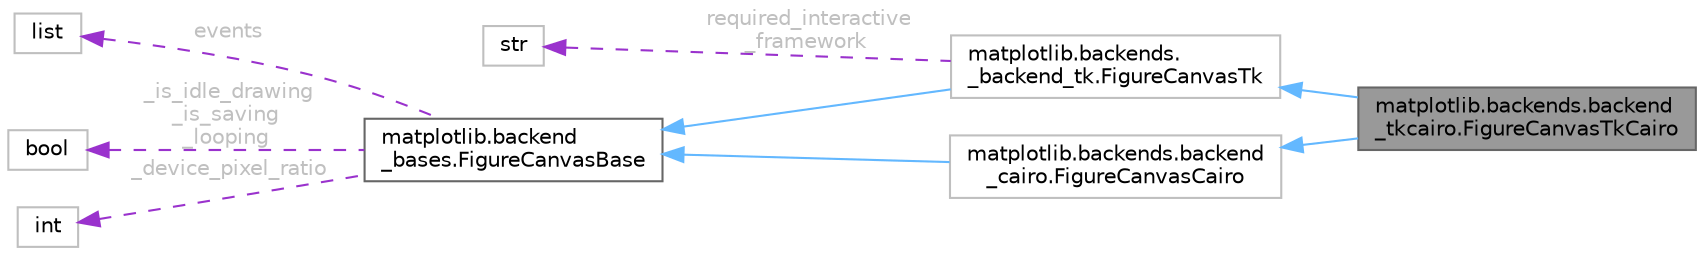 digraph "matplotlib.backends.backend_tkcairo.FigureCanvasTkCairo"
{
 // LATEX_PDF_SIZE
  bgcolor="transparent";
  edge [fontname=Helvetica,fontsize=10,labelfontname=Helvetica,labelfontsize=10];
  node [fontname=Helvetica,fontsize=10,shape=box,height=0.2,width=0.4];
  rankdir="LR";
  Node1 [id="Node000001",label="matplotlib.backends.backend\l_tkcairo.FigureCanvasTkCairo",height=0.2,width=0.4,color="gray40", fillcolor="grey60", style="filled", fontcolor="black",tooltip=" "];
  Node2 -> Node1 [id="edge9_Node000001_Node000002",dir="back",color="steelblue1",style="solid",tooltip=" "];
  Node2 [id="Node000002",label="matplotlib.backends.backend\l_cairo.FigureCanvasCairo",height=0.2,width=0.4,color="grey75", fillcolor="white", style="filled",URL="$d2/d35/classmatplotlib_1_1backends_1_1backend__cairo_1_1FigureCanvasCairo.html",tooltip=" "];
  Node3 -> Node2 [id="edge10_Node000002_Node000003",dir="back",color="steelblue1",style="solid",tooltip=" "];
  Node3 [id="Node000003",label="matplotlib.backend\l_bases.FigureCanvasBase",height=0.2,width=0.4,color="gray40", fillcolor="white", style="filled",URL="$d9/d5f/classmatplotlib_1_1backend__bases_1_1FigureCanvasBase.html",tooltip=" "];
  Node4 -> Node3 [id="edge11_Node000003_Node000004",dir="back",color="darkorchid3",style="dashed",tooltip=" ",label=" events",fontcolor="grey" ];
  Node4 [id="Node000004",label="list",height=0.2,width=0.4,color="grey75", fillcolor="white", style="filled",tooltip=" "];
  Node5 -> Node3 [id="edge12_Node000003_Node000005",dir="back",color="darkorchid3",style="dashed",tooltip=" ",label=" _is_idle_drawing\n_is_saving\n_looping",fontcolor="grey" ];
  Node5 [id="Node000005",label="bool",height=0.2,width=0.4,color="grey75", fillcolor="white", style="filled",tooltip=" "];
  Node6 -> Node3 [id="edge13_Node000003_Node000006",dir="back",color="darkorchid3",style="dashed",tooltip=" ",label=" _device_pixel_ratio",fontcolor="grey" ];
  Node6 [id="Node000006",label="int",height=0.2,width=0.4,color="grey75", fillcolor="white", style="filled",tooltip=" "];
  Node7 -> Node1 [id="edge14_Node000001_Node000007",dir="back",color="steelblue1",style="solid",tooltip=" "];
  Node7 [id="Node000007",label="matplotlib.backends.\l_backend_tk.FigureCanvasTk",height=0.2,width=0.4,color="grey75", fillcolor="white", style="filled",URL="$dd/daa/classmatplotlib_1_1backends_1_1__backend__tk_1_1FigureCanvasTk.html",tooltip=" "];
  Node3 -> Node7 [id="edge15_Node000007_Node000003",dir="back",color="steelblue1",style="solid",tooltip=" "];
  Node8 -> Node7 [id="edge16_Node000007_Node000008",dir="back",color="darkorchid3",style="dashed",tooltip=" ",label=" required_interactive\l_framework",fontcolor="grey" ];
  Node8 [id="Node000008",label="str",height=0.2,width=0.4,color="grey75", fillcolor="white", style="filled",tooltip=" "];
}
